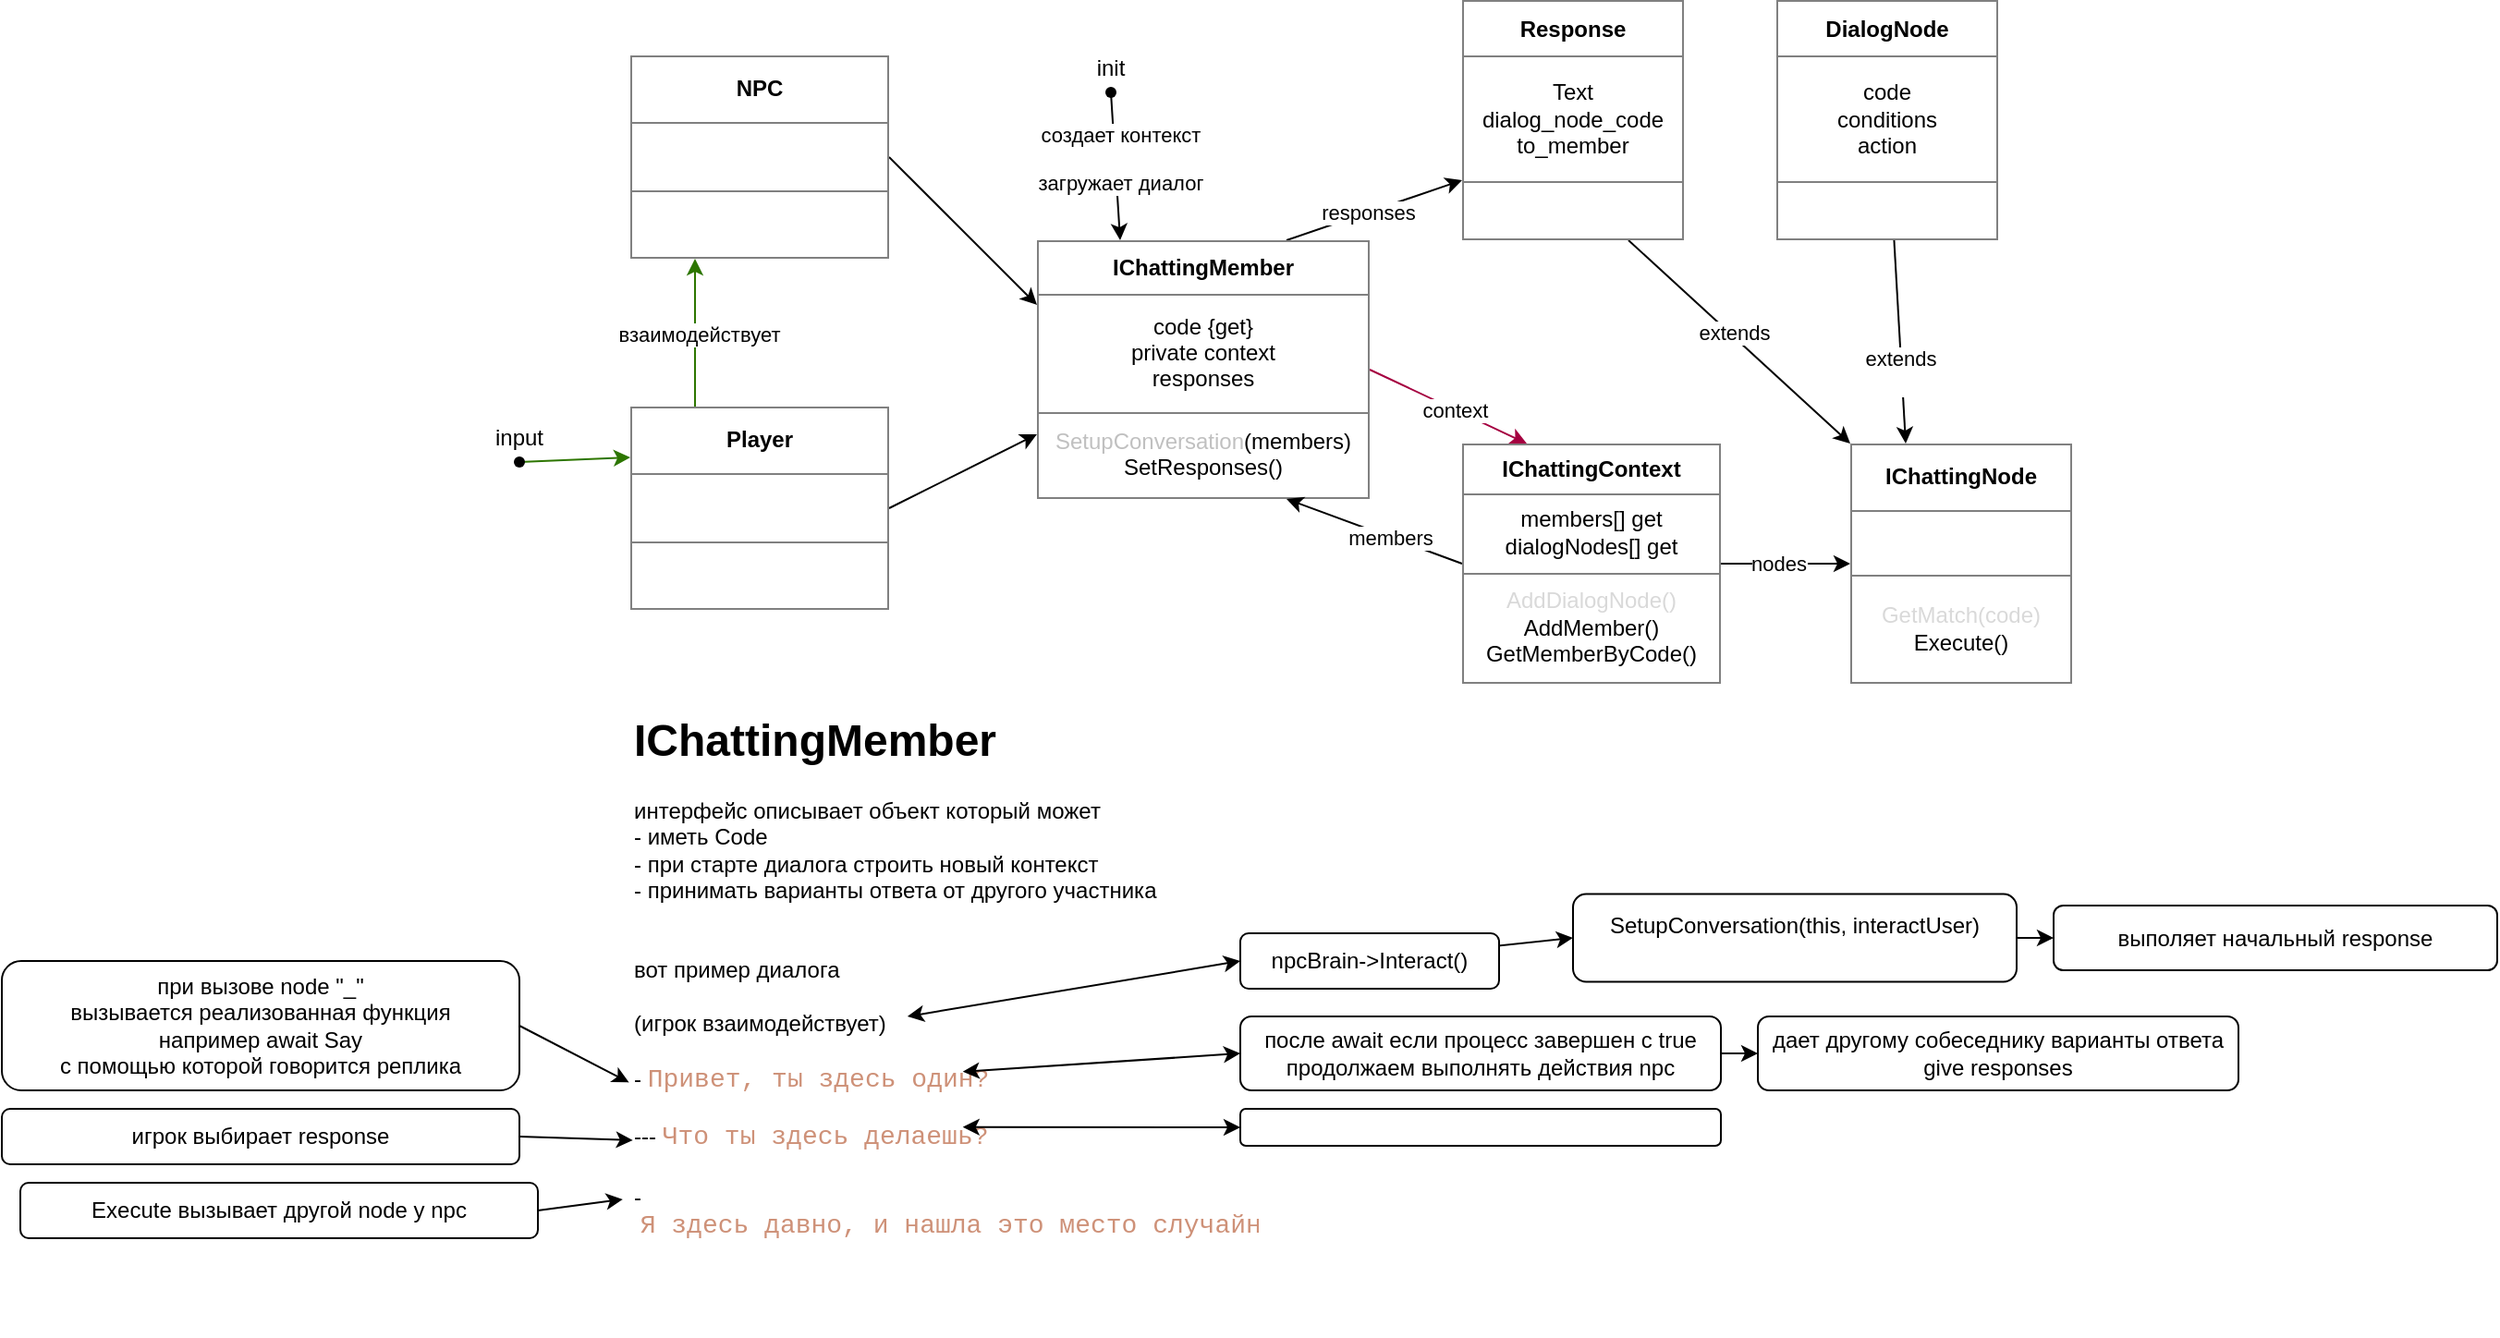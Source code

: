 <mxfile>
    <diagram id="iZLzQ0KM_W977_wtIT1Q" name="Page-1">
        <mxGraphModel dx="2048" dy="649" grid="1" gridSize="10" guides="1" tooltips="1" connect="1" arrows="1" fold="1" page="1" pageScale="1" pageWidth="850" pageHeight="1100" math="0" shadow="0" adaptiveColors="auto">
            <root>
                <mxCell id="0"/>
                <mxCell id="1" parent="0"/>
                <mxCell id="33" style="edgeStyle=none;html=1;exitX=1;exitY=0.5;exitDx=0;exitDy=0;entryX=0.25;entryY=0;entryDx=0;entryDy=0;fillColor=#d80073;strokeColor=light-dark(#A50040,#FF9999);" parent="1" source="2" target="4" edge="1">
                    <mxGeometry relative="1" as="geometry"/>
                </mxCell>
                <mxCell id="37" value="&lt;font style=&quot;color: light-dark(rgb(0, 0, 0), rgb(255, 204, 204));&quot;&gt;context&lt;/font&gt;" style="edgeLabel;html=1;align=center;verticalAlign=middle;resizable=0;points=[];" parent="33" vertex="1" connectable="0">
                    <mxGeometry x="-0.204" relative="1" as="geometry">
                        <mxPoint x="12" y="6" as="offset"/>
                    </mxGeometry>
                </mxCell>
                <mxCell id="122" style="edgeStyle=none;html=1;exitX=0.75;exitY=0;exitDx=0;exitDy=0;entryX=0;entryY=0.75;entryDx=0;entryDy=0;" edge="1" parent="1" source="2" target="121">
                    <mxGeometry relative="1" as="geometry"/>
                </mxCell>
                <mxCell id="123" value="responses" style="edgeLabel;html=1;align=center;verticalAlign=middle;resizable=0;points=[];" vertex="1" connectable="0" parent="122">
                    <mxGeometry x="0.18" y="5" relative="1" as="geometry">
                        <mxPoint x="-10" y="9" as="offset"/>
                    </mxGeometry>
                </mxCell>
                <mxCell id="2" value="&lt;table border=&quot;1&quot; width=&quot;100%&quot; height=&quot;100%&quot; cellpadding=&quot;4&quot; style=&quot;width:100%;height:100%;border-collapse:collapse;&quot;&gt;&lt;tbody&gt;&lt;tr&gt;&lt;th align=&quot;center&quot;&gt;&lt;b&gt;IChattingMember&lt;br&gt;&lt;/b&gt;&lt;/th&gt;&lt;/tr&gt;&lt;tr&gt;&lt;td align=&quot;center&quot;&gt;code {get}&lt;br&gt;&lt;font style=&quot;color: light-dark(rgb(0, 0, 0), rgb(255, 153, 153));&quot;&gt;private &lt;/font&gt;&lt;font style=&quot;color: light-dark(rgb(0, 0, 0), rgb(255, 255, 255));&quot;&gt;context&lt;br&gt;responses&lt;/font&gt;&lt;/td&gt;&lt;/tr&gt;&lt;tr&gt;&lt;td align=&quot;center&quot;&gt;&lt;span&gt;&lt;font style=&quot;color: light-dark(rgb(192, 192, 192), rgb(255, 255, 255));&quot;&gt;SetupConversation&lt;/font&gt;&lt;/span&gt;(members)&lt;br&gt;SetResponses()&lt;br&gt;&lt;/td&gt;&lt;/tr&gt;&lt;/tbody&gt;&lt;/table&gt;" style="text;html=1;whiteSpace=wrap;strokeColor=none;fillColor=none;overflow=fill;" parent="1" vertex="1">
                    <mxGeometry x="270" y="190" width="180" height="140" as="geometry"/>
                </mxCell>
                <mxCell id="7" style="edgeStyle=none;html=1;entryX=0.75;entryY=1;entryDx=0;entryDy=0;exitX=0;exitY=0.5;exitDx=0;exitDy=0;" parent="1" source="4" target="2" edge="1">
                    <mxGeometry relative="1" as="geometry"/>
                </mxCell>
                <mxCell id="8" value="members" style="edgeLabel;html=1;align=center;verticalAlign=middle;resizable=0;points=[];" parent="7" vertex="1" connectable="0">
                    <mxGeometry x="0.237" y="-3" relative="1" as="geometry">
                        <mxPoint x="18" y="10" as="offset"/>
                    </mxGeometry>
                </mxCell>
                <mxCell id="47" style="edgeStyle=none;html=1;exitX=1;exitY=0.5;exitDx=0;exitDy=0;entryX=0;entryY=0.5;entryDx=0;entryDy=0;" parent="1" source="4" target="44" edge="1">
                    <mxGeometry relative="1" as="geometry"/>
                </mxCell>
                <mxCell id="127" value="nodes" style="edgeLabel;html=1;align=center;verticalAlign=middle;resizable=0;points=[];" vertex="1" connectable="0" parent="47">
                    <mxGeometry x="-0.441" y="1" relative="1" as="geometry">
                        <mxPoint x="11" y="1" as="offset"/>
                    </mxGeometry>
                </mxCell>
                <mxCell id="4" value="&lt;table border=&quot;1&quot; width=&quot;100%&quot; height=&quot;100%&quot; cellpadding=&quot;4&quot; style=&quot;width:100%;height:100%;border-collapse:collapse;&quot;&gt;&lt;tbody&gt;&lt;tr&gt;&lt;th align=&quot;center&quot;&gt;&lt;b&gt;IChattingContext&lt;br&gt;&lt;/b&gt;&lt;/th&gt;&lt;/tr&gt;&lt;tr&gt;&lt;td align=&quot;center&quot;&gt;members[] get&lt;br&gt;dialogNodes[] get&lt;br&gt;&lt;/td&gt;&lt;/tr&gt;&lt;tr&gt;&lt;td style=&quot;text-align: center;&quot;&gt;&lt;font style=&quot;color: light-dark(rgb(217, 217, 217), rgb(255, 255, 255));&quot;&gt;AddDialogNode()&lt;br&gt;&lt;/font&gt;AddMember()&lt;br&gt;GetMemberByCode()&lt;/td&gt;&lt;/tr&gt;&lt;/tbody&gt;&lt;/table&gt;" style="text;html=1;whiteSpace=wrap;strokeColor=none;fillColor=none;overflow=fill;" parent="1" vertex="1">
                    <mxGeometry x="500" y="300" width="140" height="130" as="geometry"/>
                </mxCell>
                <mxCell id="20" style="edgeStyle=none;html=1;exitX=0.25;exitY=0;exitDx=0;exitDy=0;entryX=0.25;entryY=1;entryDx=0;entryDy=0;fillColor=#60a917;strokeColor=#2D7600;" parent="1" source="9" target="11" edge="1">
                    <mxGeometry relative="1" as="geometry"/>
                </mxCell>
                <mxCell id="21" value="&lt;font style=&quot;color: light-dark(rgb(0, 0, 0), rgb(230, 255, 204));&quot;&gt;взаимодействует&lt;/font&gt;" style="edgeLabel;html=1;align=center;verticalAlign=middle;resizable=0;points=[];" parent="20" vertex="1" connectable="0">
                    <mxGeometry x="-0.007" y="-2" relative="1" as="geometry">
                        <mxPoint as="offset"/>
                    </mxGeometry>
                </mxCell>
                <mxCell id="40" style="edgeStyle=none;html=1;exitX=1;exitY=0.5;exitDx=0;exitDy=0;entryX=0;entryY=0.75;entryDx=0;entryDy=0;" parent="1" source="9" target="2" edge="1">
                    <mxGeometry relative="1" as="geometry"/>
                </mxCell>
                <mxCell id="9" value="&lt;table border=&quot;1&quot; width=&quot;100%&quot; height=&quot;100%&quot; cellpadding=&quot;4&quot; style=&quot;width:100%;height:100%;border-collapse:collapse;&quot;&gt;&lt;tbody&gt;&lt;tr&gt;&lt;th align=&quot;center&quot;&gt;Player&lt;/th&gt;&lt;/tr&gt;&lt;tr&gt;&lt;td align=&quot;center&quot;&gt;&lt;br&gt;&lt;/td&gt;&lt;/tr&gt;&lt;tr&gt;&lt;td align=&quot;center&quot;&gt;&lt;br&gt;&lt;/td&gt;&lt;/tr&gt;&lt;/tbody&gt;&lt;/table&gt;" style="text;html=1;whiteSpace=wrap;strokeColor=none;fillColor=none;overflow=fill;" parent="1" vertex="1">
                    <mxGeometry x="50" y="280" width="140" height="110" as="geometry"/>
                </mxCell>
                <mxCell id="39" style="edgeStyle=none;html=1;exitX=1;exitY=0.5;exitDx=0;exitDy=0;entryX=0;entryY=0.25;entryDx=0;entryDy=0;" parent="1" source="11" target="2" edge="1">
                    <mxGeometry relative="1" as="geometry"/>
                </mxCell>
                <mxCell id="11" value="&lt;table border=&quot;1&quot; width=&quot;100%&quot; height=&quot;100%&quot; cellpadding=&quot;4&quot; style=&quot;width:100%;height:100%;border-collapse:collapse;&quot;&gt;&lt;tbody&gt;&lt;tr&gt;&lt;th align=&quot;center&quot;&gt;NPC&lt;br&gt;&lt;/th&gt;&lt;/tr&gt;&lt;tr&gt;&lt;td align=&quot;center&quot;&gt;&lt;br&gt;&lt;/td&gt;&lt;/tr&gt;&lt;tr&gt;&lt;td align=&quot;center&quot;&gt;&lt;br&gt;&lt;/td&gt;&lt;/tr&gt;&lt;/tbody&gt;&lt;/table&gt;" style="text;html=1;whiteSpace=wrap;strokeColor=none;fillColor=none;overflow=fill;" parent="1" vertex="1">
                    <mxGeometry x="50" y="90" width="140" height="110" as="geometry"/>
                </mxCell>
                <mxCell id="26" style="edgeStyle=none;html=1;entryX=0;entryY=0.25;entryDx=0;entryDy=0;fillColor=#60a917;strokeColor=#2D7600;" parent="1" source="25" target="9" edge="1">
                    <mxGeometry relative="1" as="geometry"/>
                </mxCell>
                <mxCell id="25" value="input&#xa;&#xa;" style="shape=waypoint;sketch=0;fillStyle=solid;size=6;pointerEvents=1;points=[];fillColor=none;resizable=0;rotatable=0;perimeter=centerPerimeter;snapToPoint=1;strokeColor=light-dark(#000000,#CCFF99);fontColor=light-dark(#000000,#CCFF99);" parent="1" vertex="1">
                    <mxGeometry x="-20" y="300" width="20" height="20" as="geometry"/>
                </mxCell>
                <mxCell id="28" style="edgeStyle=none;html=1;entryX=0.971;entryY=0.521;entryDx=0;entryDy=0;entryPerimeter=0;" parent="1" source="25" target="25" edge="1">
                    <mxGeometry relative="1" as="geometry"/>
                </mxCell>
                <mxCell id="30" style="edgeStyle=none;html=1;entryX=0.25;entryY=0;entryDx=0;entryDy=0;strokeColor=light-dark(#000000,#99CCFF);" parent="1" source="29" target="2" edge="1">
                    <mxGeometry relative="1" as="geometry"/>
                </mxCell>
                <mxCell id="31" value="&lt;div&gt;&lt;font style=&quot;color: light-dark(rgb(0, 0, 0), rgb(153, 204, 255));&quot;&gt;создает контекст&lt;/font&gt;&lt;/div&gt;&lt;div&gt;&lt;font style=&quot;color: light-dark(rgb(0, 0, 0), rgb(153, 204, 255));&quot;&gt;&lt;br&gt;&lt;/font&gt;&lt;/div&gt;&lt;div&gt;&lt;font style=&quot;color: light-dark(rgb(0, 0, 0), rgb(153, 204, 255));&quot;&gt;загружает диалог&lt;/font&gt;&lt;/div&gt;" style="edgeLabel;html=1;align=center;verticalAlign=middle;resizable=0;points=[];" parent="30" vertex="1" connectable="0">
                    <mxGeometry x="-0.07" y="1" relative="1" as="geometry">
                        <mxPoint x="1" y="-2" as="offset"/>
                    </mxGeometry>
                </mxCell>
                <mxCell id="29" value="init&#xa;&#xa;" style="shape=waypoint;sketch=0;fillStyle=solid;size=6;pointerEvents=1;points=[];fillColor=none;resizable=0;rotatable=0;perimeter=centerPerimeter;snapToPoint=1;strokeColor=light-dark(#000000,#99CCFF);fontColor=light-dark(#000000,#99CCFF);" parent="1" vertex="1">
                    <mxGeometry x="300" y="100" width="20" height="20" as="geometry"/>
                </mxCell>
                <mxCell id="45" style="edgeStyle=none;html=1;entryX=0.25;entryY=0;entryDx=0;entryDy=0;strokeColor=light-dark(#000000,#CC99FF);" parent="1" source="38" target="44" edge="1">
                    <mxGeometry relative="1" as="geometry"/>
                </mxCell>
                <mxCell id="128" value="extends&lt;div&gt;&lt;br&gt;&lt;/div&gt;" style="edgeLabel;html=1;align=center;verticalAlign=middle;resizable=0;points=[];" vertex="1" connectable="0" parent="45">
                    <mxGeometry x="0.279" y="-1" relative="1" as="geometry">
                        <mxPoint as="offset"/>
                    </mxGeometry>
                </mxCell>
                <mxCell id="38" value="&lt;table border=&quot;1&quot; width=&quot;100%&quot; height=&quot;100%&quot; cellpadding=&quot;4&quot; style=&quot;width:100%;height:100%;border-collapse:collapse;&quot;&gt;&lt;tbody&gt;&lt;tr&gt;&lt;th align=&quot;center&quot;&gt;&lt;b&gt;DialogNode&lt;br&gt;&lt;/b&gt;&lt;/th&gt;&lt;/tr&gt;&lt;tr&gt;&lt;td align=&quot;center&quot;&gt;code&lt;br&gt;conditions&lt;br&gt;action&lt;br&gt;&lt;/td&gt;&lt;/tr&gt;&lt;tr&gt;&lt;td style=&quot;text-align: center;&quot;&gt;&lt;br&gt;&lt;/td&gt;&lt;/tr&gt;&lt;/tbody&gt;&lt;/table&gt;" style="text;html=1;whiteSpace=wrap;strokeColor=none;fillColor=none;overflow=fill;" parent="1" vertex="1">
                    <mxGeometry x="670" y="60" width="120" height="130" as="geometry"/>
                </mxCell>
                <mxCell id="44" value="&lt;table border=&quot;1&quot; width=&quot;100%&quot; height=&quot;100%&quot; cellpadding=&quot;4&quot; style=&quot;width:100%;height:100%;border-collapse:collapse;&quot;&gt;&lt;tbody&gt;&lt;tr&gt;&lt;th align=&quot;center&quot;&gt;&lt;b&gt;IChattingNode&lt;br&gt;&lt;/b&gt;&lt;/th&gt;&lt;/tr&gt;&lt;tr&gt;&lt;td align=&quot;center&quot;&gt;&lt;br&gt;&lt;/td&gt;&lt;/tr&gt;&lt;tr&gt;&lt;td style=&quot;text-align: center;&quot;&gt;&lt;font style=&quot;color: light-dark(rgb(217, 217, 217), rgb(255, 255, 255));&quot;&gt;GetMatch(code)&lt;br&gt;&lt;/font&gt;Execute()&lt;/td&gt;&lt;/tr&gt;&lt;/tbody&gt;&lt;/table&gt;" style="text;html=1;whiteSpace=wrap;strokeColor=none;fillColor=none;overflow=fill;" parent="1" vertex="1">
                    <mxGeometry x="710" y="300" width="120" height="130" as="geometry"/>
                </mxCell>
                <mxCell id="91" style="edgeStyle=none;html=1;exitX=1;exitY=0.5;exitDx=0;exitDy=0;entryX=0;entryY=0.5;entryDx=0;entryDy=0;" parent="1" source="84" target="89" edge="1">
                    <mxGeometry relative="1" as="geometry"/>
                </mxCell>
                <mxCell id="84" value="&lt;font style=&quot;color: light-dark(rgb(0, 0, 0), rgb(255, 255, 255));&quot;&gt;&lt;span&gt;SetupConversation(this, interactUser&lt;/span&gt;&lt;span style=&quot;background-color: transparent;&quot;&gt;)&lt;/span&gt;&lt;/font&gt;&lt;div&gt;&lt;font style=&quot;&quot;&gt;&lt;span&gt;&lt;font style=&quot;color: light-dark(rgb(255, 255, 255), rgb(227, 227, 227));&quot;&gt;собирается контекст разговора&lt;/font&gt;&lt;/span&gt;&lt;font style=&quot;color: light-dark(rgb(255, 255, 255), rgb(227, 227, 227));&quot;&gt;&lt;span style=&quot;background-color: transparent;&quot;&gt;&lt;/span&gt;&lt;/font&gt;&lt;/font&gt;&lt;/div&gt;" style="rounded=1;whiteSpace=wrap;html=1;" parent="1" vertex="1">
                    <mxGeometry x="560" y="543.75" width="240" height="47.5" as="geometry"/>
                </mxCell>
                <mxCell id="86" value="&lt;h1 style=&quot;margin-top: 0px;&quot;&gt;IChattingMember&lt;/h1&gt;&lt;div&gt;интерфейс описывает объект который может&amp;nbsp;&lt;/div&gt;&lt;div&gt;- иметь Code&lt;/div&gt;&lt;div&gt;- при старте диалога строить новый контекст&lt;/div&gt;&lt;div&gt;- принимать варианты ответа от другого участника&lt;/div&gt;&lt;div&gt;&lt;br&gt;&lt;/div&gt;&lt;div&gt;&lt;br&gt;&lt;/div&gt;&lt;div&gt;вот пример диалога&lt;/div&gt;&lt;div&gt;&lt;br&gt;&lt;/div&gt;&lt;div&gt;(игрок взаимодействует&lt;span style=&quot;background-color: transparent;&quot;&gt;)&lt;/span&gt;&lt;/div&gt;&lt;div&gt;&lt;br&gt;&lt;/div&gt;&lt;div&gt;-&amp;nbsp;&lt;span style=&quot;color: rgb(206, 145, 120); font-family: Consolas, &amp;quot;Courier New&amp;quot;, monospace; font-size: 14px; white-space: pre; background-color: light-dark(#ffffff, var(--ge-dark-color, #121212));&quot;&gt;Привет, ты здесь один?&lt;/span&gt;&lt;/div&gt;&lt;div&gt;&lt;span style=&quot;background-color: light-dark(#ffffff, var(--ge-dark-color, #121212));&quot;&gt;&lt;br&gt;&lt;/span&gt;&lt;/div&gt;&lt;div&gt;---&amp;nbsp;&lt;span style=&quot;color: rgb(206, 145, 120); font-family: Consolas, &amp;quot;Courier New&amp;quot;, monospace; font-size: 14px; white-space: pre; background-color: light-dark(#ffffff, var(--ge-dark-color, #121212));&quot;&gt;Что ты здесь делаешь?&lt;/span&gt;&lt;/div&gt;&lt;div&gt;&lt;span style=&quot;color: rgb(206, 145, 120); font-family: Consolas, &amp;quot;Courier New&amp;quot;, monospace; font-size: 14px; white-space: pre; background-color: light-dark(#ffffff, var(--ge-dark-color, #121212));&quot;&gt;&lt;br&gt;&lt;/span&gt;&lt;/div&gt;&lt;div&gt;-&amp;nbsp;&lt;span style=&quot;color: rgb(206, 145, 120); font-family: Consolas, &amp;quot;Courier New&amp;quot;, monospace; font-size: 14px; white-space: pre;&quot;&gt;Я здесь давно, и нашла это место случайно.&lt;/span&gt;&lt;/div&gt;&lt;div&gt;&lt;br&gt;&lt;/div&gt;" style="text;html=1;whiteSpace=wrap;overflow=hidden;rounded=0;" parent="1" vertex="1">
                    <mxGeometry x="50" y="440" width="340" height="340" as="geometry"/>
                </mxCell>
                <mxCell id="87" value="" style="endArrow=classic;startArrow=classic;html=1;entryX=0;entryY=0.5;entryDx=0;entryDy=0;exitX=0.441;exitY=0.5;exitDx=0;exitDy=0;exitPerimeter=0;" parent="1" source="85" target="84" edge="1">
                    <mxGeometry width="50" height="50" relative="1" as="geometry">
                        <mxPoint x="350" y="570" as="sourcePoint"/>
                        <mxPoint x="400" y="520" as="targetPoint"/>
                    </mxGeometry>
                </mxCell>
                <mxCell id="88" value="" style="endArrow=classic;startArrow=classic;html=1;entryX=0;entryY=0.5;entryDx=0;entryDy=0;exitX=0.441;exitY=0.5;exitDx=0;exitDy=0;exitPerimeter=0;" parent="1" source="86" target="85" edge="1">
                    <mxGeometry width="50" height="50" relative="1" as="geometry">
                        <mxPoint x="200" y="610" as="sourcePoint"/>
                        <mxPoint x="530" y="595" as="targetPoint"/>
                    </mxGeometry>
                </mxCell>
                <mxCell id="85" value="npcBrain-&amp;gt;Interact()" style="rounded=1;whiteSpace=wrap;html=1;" parent="1" vertex="1">
                    <mxGeometry x="380" y="565" width="140" height="30" as="geometry"/>
                </mxCell>
                <mxCell id="89" value="выполяет начальный response" style="rounded=1;whiteSpace=wrap;html=1;" parent="1" vertex="1">
                    <mxGeometry x="820" y="550" width="240" height="35" as="geometry"/>
                </mxCell>
                <mxCell id="92" value="&lt;div&gt;при вызове node &quot;_&quot;&lt;/div&gt;&lt;div&gt;вызывается реализованная функция&lt;/div&gt;&lt;div&gt;например await Say&lt;/div&gt;&lt;div&gt;с помощью которой говорится реплика&lt;/div&gt;" style="rounded=1;whiteSpace=wrap;html=1;" parent="1" vertex="1">
                    <mxGeometry x="-290" y="580" width="280" height="70" as="geometry"/>
                </mxCell>
                <mxCell id="93" style="edgeStyle=none;html=1;exitX=1;exitY=0.5;exitDx=0;exitDy=0;entryX=-0.002;entryY=0.605;entryDx=0;entryDy=0;entryPerimeter=0;" parent="1" source="92" target="86" edge="1">
                    <mxGeometry relative="1" as="geometry"/>
                </mxCell>
                <mxCell id="124" style="edgeStyle=none;html=1;exitX=1;exitY=0.5;exitDx=0;exitDy=0;entryX=0;entryY=0.5;entryDx=0;entryDy=0;" edge="1" parent="1" source="96" target="120">
                    <mxGeometry relative="1" as="geometry"/>
                </mxCell>
                <mxCell id="96" value="после await если процесс завершен с true продолжаем выполнять действия npc" style="rounded=1;whiteSpace=wrap;html=1;" parent="1" vertex="1">
                    <mxGeometry x="380" y="610" width="260" height="40" as="geometry"/>
                </mxCell>
                <mxCell id="119" value="" style="endArrow=classic;startArrow=classic;html=1;entryX=0;entryY=0.5;entryDx=0;entryDy=0;exitX=0.529;exitY=0.588;exitDx=0;exitDy=0;exitPerimeter=0;" edge="1" parent="1" source="86" target="96">
                    <mxGeometry width="50" height="50" relative="1" as="geometry">
                        <mxPoint x="220" y="645" as="sourcePoint"/>
                        <mxPoint x="400" y="615" as="targetPoint"/>
                    </mxGeometry>
                </mxCell>
                <mxCell id="120" value="дает другому собеседнику варианты ответа&lt;div&gt;give responses&lt;/div&gt;" style="rounded=1;whiteSpace=wrap;html=1;" vertex="1" parent="1">
                    <mxGeometry x="660" y="610" width="260" height="40" as="geometry"/>
                </mxCell>
                <mxCell id="126" style="edgeStyle=none;html=1;exitX=0.75;exitY=1;exitDx=0;exitDy=0;entryX=0;entryY=0;entryDx=0;entryDy=0;strokeColor=light-dark(#000000,#CC99FF);" edge="1" parent="1" source="121" target="44">
                    <mxGeometry relative="1" as="geometry"/>
                </mxCell>
                <mxCell id="129" value="extends" style="edgeLabel;html=1;align=center;verticalAlign=middle;resizable=0;points=[];" vertex="1" connectable="0" parent="126">
                    <mxGeometry x="-0.074" y="2" relative="1" as="geometry">
                        <mxPoint as="offset"/>
                    </mxGeometry>
                </mxCell>
                <mxCell id="121" value="&lt;table border=&quot;1&quot; width=&quot;100%&quot; height=&quot;100%&quot; cellpadding=&quot;4&quot; style=&quot;width:100%;height:100%;border-collapse:collapse;&quot;&gt;&lt;tbody&gt;&lt;tr&gt;&lt;th align=&quot;center&quot;&gt;&lt;b&gt;Response&lt;br&gt;&lt;/b&gt;&lt;/th&gt;&lt;/tr&gt;&lt;tr&gt;&lt;td align=&quot;center&quot;&gt;Text&lt;br&gt;dialog_node_code&lt;br&gt;to_member&lt;/td&gt;&lt;/tr&gt;&lt;tr&gt;&lt;td style=&quot;text-align: center;&quot;&gt;&lt;br&gt;&lt;/td&gt;&lt;/tr&gt;&lt;/tbody&gt;&lt;/table&gt;" style="text;html=1;whiteSpace=wrap;strokeColor=none;fillColor=none;overflow=fill;" vertex="1" parent="1">
                    <mxGeometry x="500" y="60" width="120" height="130" as="geometry"/>
                </mxCell>
                <mxCell id="125" value="игрок выбирает response" style="rounded=1;whiteSpace=wrap;html=1;" vertex="1" parent="1">
                    <mxGeometry x="-290" y="660" width="280" height="30" as="geometry"/>
                </mxCell>
                <mxCell id="132" style="edgeStyle=none;html=1;exitX=1;exitY=0.5;exitDx=0;exitDy=0;entryX=0.004;entryY=0.697;entryDx=0;entryDy=0;entryPerimeter=0;" edge="1" parent="1" source="125" target="86">
                    <mxGeometry relative="1" as="geometry"/>
                </mxCell>
                <mxCell id="133" value="&lt;span&gt;&lt;font style=&quot;color: light-dark(rgb(255, 255, 255), rgb(255, 255, 255));&quot;&gt;&amp;nbsp;и вызывает у него Execute&lt;/font&gt;&lt;/span&gt;" style="rounded=1;whiteSpace=wrap;html=1;" vertex="1" parent="1">
                    <mxGeometry x="380" y="660" width="260" height="20" as="geometry"/>
                </mxCell>
                <mxCell id="134" value="" style="endArrow=classic;startArrow=classic;html=1;entryX=0;entryY=0.5;entryDx=0;entryDy=0;exitX=0.529;exitY=0.676;exitDx=0;exitDy=0;exitPerimeter=0;" edge="1" parent="1" source="86" target="133">
                    <mxGeometry width="50" height="50" relative="1" as="geometry">
                        <mxPoint x="235" y="670" as="sourcePoint"/>
                        <mxPoint x="385" y="660" as="targetPoint"/>
                    </mxGeometry>
                </mxCell>
                <mxCell id="135" value="Execute вызывает другой node у npc" style="rounded=1;whiteSpace=wrap;html=1;" vertex="1" parent="1">
                    <mxGeometry x="-280" y="700" width="280" height="30" as="geometry"/>
                </mxCell>
                <mxCell id="136" style="edgeStyle=none;html=1;exitX=1;exitY=0.5;exitDx=0;exitDy=0;entryX=-0.012;entryY=0.791;entryDx=0;entryDy=0;entryPerimeter=0;" edge="1" parent="1" source="135" target="86">
                    <mxGeometry relative="1" as="geometry"/>
                </mxCell>
            </root>
        </mxGraphModel>
    </diagram>
</mxfile>